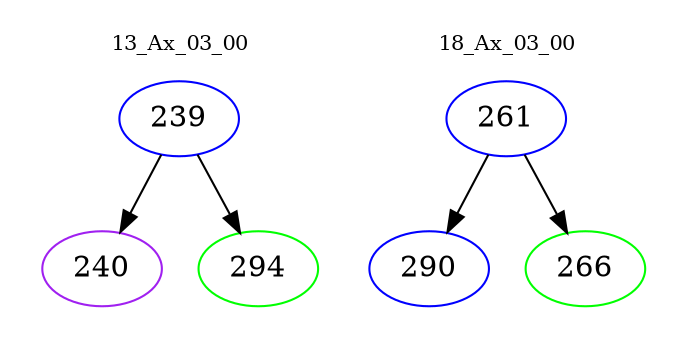 digraph{
subgraph cluster_0 {
color = white
label = "13_Ax_03_00";
fontsize=10;
T0_239 [label="239", color="blue"]
T0_239 -> T0_240 [color="black"]
T0_240 [label="240", color="purple"]
T0_239 -> T0_294 [color="black"]
T0_294 [label="294", color="green"]
}
subgraph cluster_1 {
color = white
label = "18_Ax_03_00";
fontsize=10;
T1_261 [label="261", color="blue"]
T1_261 -> T1_290 [color="black"]
T1_290 [label="290", color="blue"]
T1_261 -> T1_266 [color="black"]
T1_266 [label="266", color="green"]
}
}
